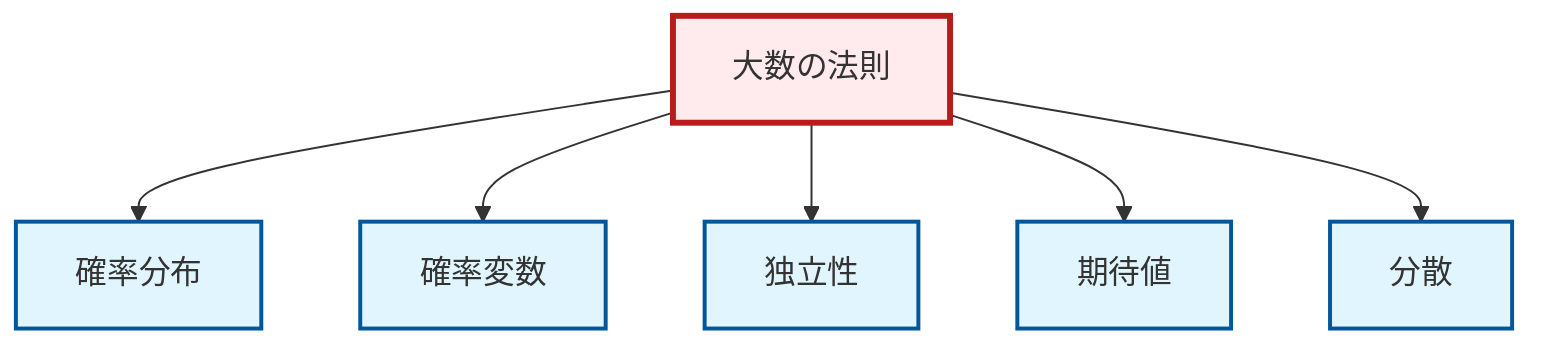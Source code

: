 graph TD
    classDef definition fill:#e1f5fe,stroke:#01579b,stroke-width:2px
    classDef theorem fill:#f3e5f5,stroke:#4a148c,stroke-width:2px
    classDef axiom fill:#fff3e0,stroke:#e65100,stroke-width:2px
    classDef example fill:#e8f5e9,stroke:#1b5e20,stroke-width:2px
    classDef current fill:#ffebee,stroke:#b71c1c,stroke-width:3px
    def-independence["独立性"]:::definition
    def-random-variable["確率変数"]:::definition
    def-probability-distribution["確率分布"]:::definition
    def-expectation["期待値"]:::definition
    thm-law-of-large-numbers["大数の法則"]:::theorem
    def-variance["分散"]:::definition
    thm-law-of-large-numbers --> def-probability-distribution
    thm-law-of-large-numbers --> def-random-variable
    thm-law-of-large-numbers --> def-independence
    thm-law-of-large-numbers --> def-expectation
    thm-law-of-large-numbers --> def-variance
    class thm-law-of-large-numbers current